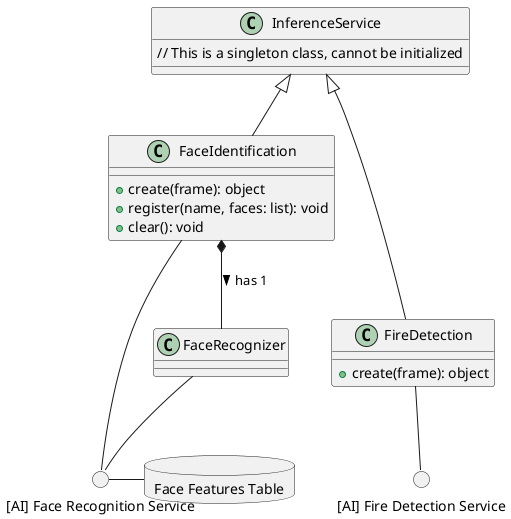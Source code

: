@startuml
allow_mixing

together {
    circle "[AI] Fire Detection Service" as FDModel
    circle "[AI] Face Recognition Service" as FRModel
    database "Face Features Table" as DB
}
class FaceRecognizer

FaceRecognizer -- FRModel
FaceIdentification -- FRModel
FRModel -r- DB
FireDetection -- FDModel
FaceIdentification *-- FaceRecognizer: has 1 >

class InferenceService {
    // This is a singleton class, cannot be initialized
}

class FireDetection extends InferenceService {
    +create(frame): object
}

class FaceIdentification extends InferenceService {
    +create(frame): object
    +register(name, faces: list): void
    +clear(): void
}
@enduml